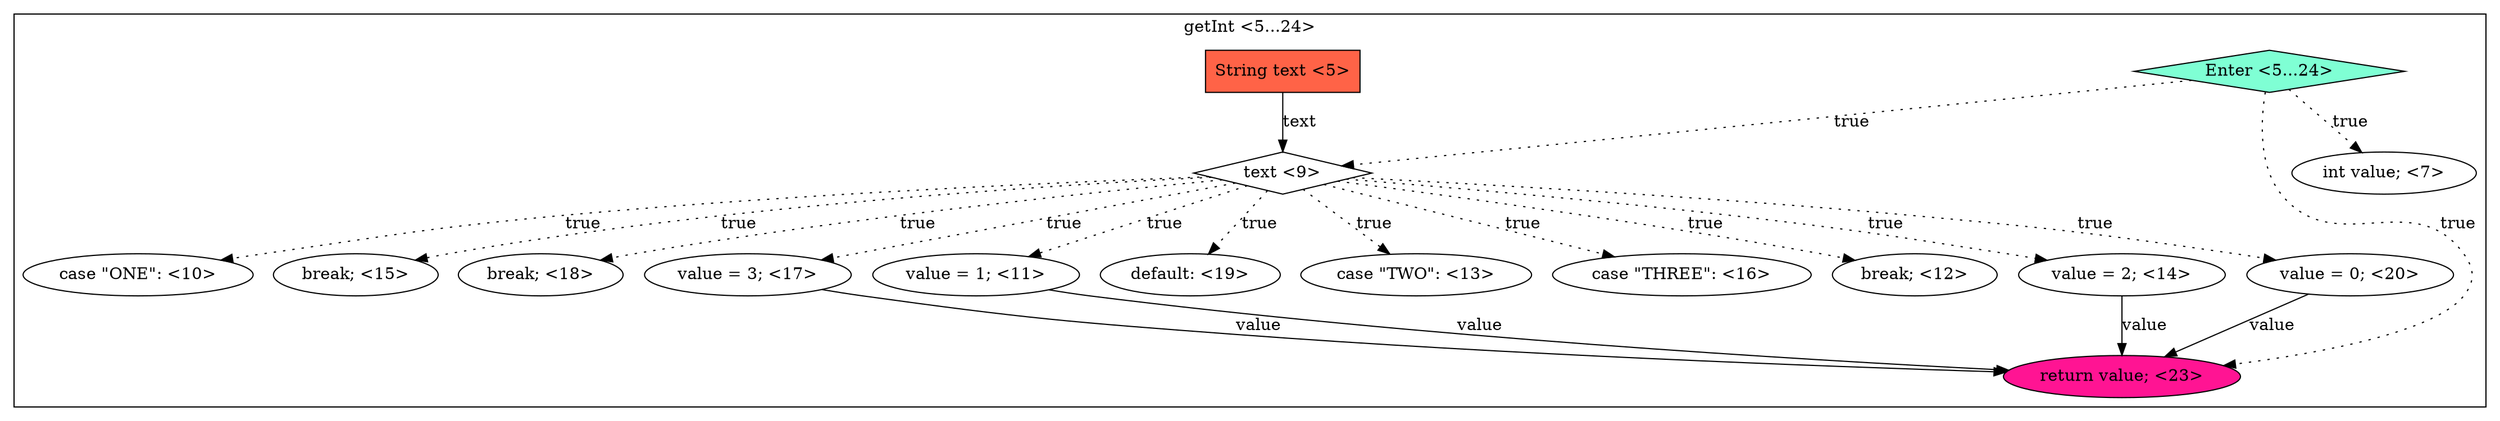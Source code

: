 digraph {
subgraph cluster0 {
label = "getInt <5...24>";
0.13 [style = filled, label = "value = 0; <20>", fillcolor = white, shape = ellipse];
0.3 [style = filled, label = "case \"ONE\": <10>", fillcolor = white, shape = ellipse];
0.8 [style = filled, label = "break; <15>", fillcolor = white, shape = ellipse];
0.11 [style = filled, label = "break; <18>", fillcolor = white, shape = ellipse];
0.10 [style = filled, label = "value = 3; <17>", fillcolor = white, shape = ellipse];
0.14 [style = filled, label = "return value; <23>", fillcolor = deeppink, shape = ellipse];
0.4 [style = filled, label = "value = 1; <11>", fillcolor = white, shape = ellipse];
0.2 [style = filled, label = "text <9>", fillcolor = white, shape = diamond];
0.0 [style = filled, label = "String text <5>", fillcolor = tomato, shape = box];
0.12 [style = filled, label = "default: <19>", fillcolor = white, shape = ellipse];
0.6 [style = filled, label = "case \"TWO\": <13>", fillcolor = white, shape = ellipse];
0.15 [style = filled, label = "Enter <5...24>", fillcolor = aquamarine, shape = diamond];
0.9 [style = filled, label = "case \"THREE\": <16>", fillcolor = white, shape = ellipse];
0.1 [style = filled, label = "int value; <7>", fillcolor = white, shape = ellipse];
0.5 [style = filled, label = "break; <12>", fillcolor = white, shape = ellipse];
0.7 [style = filled, label = "value = 2; <14>", fillcolor = white, shape = ellipse];
0.0 -> 0.2 [style = solid, label="text"];
0.2 -> 0.3 [style = dotted, label="true"];
0.2 -> 0.4 [style = dotted, label="true"];
0.2 -> 0.5 [style = dotted, label="true"];
0.2 -> 0.6 [style = dotted, label="true"];
0.2 -> 0.7 [style = dotted, label="true"];
0.2 -> 0.8 [style = dotted, label="true"];
0.2 -> 0.9 [style = dotted, label="true"];
0.2 -> 0.10 [style = dotted, label="true"];
0.2 -> 0.11 [style = dotted, label="true"];
0.2 -> 0.12 [style = dotted, label="true"];
0.2 -> 0.13 [style = dotted, label="true"];
0.4 -> 0.14 [style = solid, label="value"];
0.7 -> 0.14 [style = solid, label="value"];
0.10 -> 0.14 [style = solid, label="value"];
0.13 -> 0.14 [style = solid, label="value"];
0.15 -> 0.1 [style = dotted, label="true"];
0.15 -> 0.2 [style = dotted, label="true"];
0.15 -> 0.14 [style = dotted, label="true"];
}
}